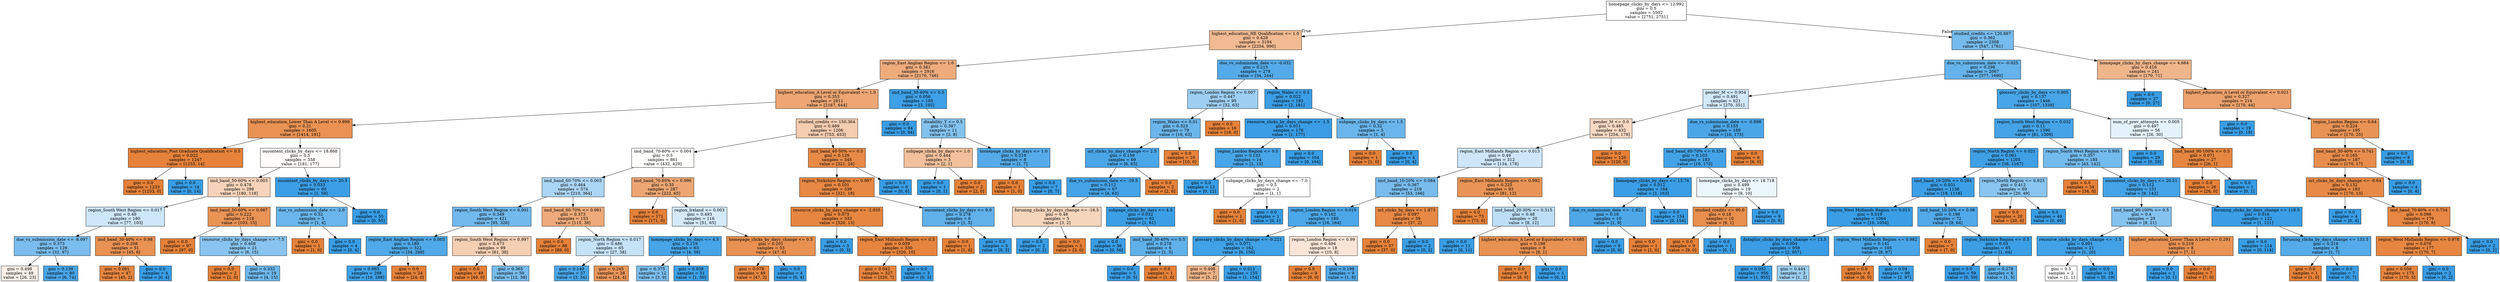 digraph Tree {
node [shape=box, style="filled", color="black"] ;
0 [label="homepage_clicks_by_days <= 12.992\ngini = 0.5\nsamples = 5502\nvalue = [2751, 2751]", fillcolor="#e5813900"] ;
1 [label="highest_education_HE Qualification <= 1.0\ngini = 0.428\nsamples = 3194\nvalue = [2204, 990]", fillcolor="#e581398c"] ;
0 -> 1 [labeldistance=2.5, labelangle=45, headlabel="True"] ;
2 [label="region_East Anglian Region <= 1.0\ngini = 0.381\nsamples = 2916\nvalue = [2170, 746]", fillcolor="#e58139a7"] ;
1 -> 2 ;
3 [label="highest_education_A Level or Equivalent <= 1.0\ngini = 0.353\nsamples = 2811\nvalue = [2167, 644]", fillcolor="#e58139b3"] ;
2 -> 3 ;
4 [label="highest_education_Lower Than A Level <= 0.999\ngini = 0.21\nsamples = 1605\nvalue = [1414, 191]", fillcolor="#e58139dd"] ;
3 -> 4 ;
5 [label="highest_education_Post Graduate Qualification <= 0.5\ngini = 0.022\nsamples = 1247\nvalue = [1233, 14]", fillcolor="#e58139fc"] ;
4 -> 5 ;
6 [label="gini = 0.0\nsamples = 1233\nvalue = [1233, 0]", fillcolor="#e58139ff"] ;
5 -> 6 ;
7 [label="gini = 0.0\nsamples = 14\nvalue = [0, 14]", fillcolor="#399de5ff"] ;
5 -> 7 ;
8 [label="oucontent_clicks_by_days <= 18.868\ngini = 0.5\nsamples = 358\nvalue = [181, 177]", fillcolor="#e5813906"] ;
4 -> 8 ;
9 [label="imd_band_50-60% <= 0.003\ngini = 0.478\nsamples = 298\nvalue = [180, 118]", fillcolor="#e5813958"] ;
8 -> 9 ;
10 [label="region_South West Region <= 0.017\ngini = 0.49\nsamples = 180\nvalue = [77, 103]", fillcolor="#399de540"] ;
9 -> 10 ;
11 [label="due_vs_submission_date <= -8.097\ngini = 0.373\nsamples = 129\nvalue = [32, 97]", fillcolor="#399de5ab"] ;
10 -> 11 ;
12 [label="gini = 0.498\nsamples = 49\nvalue = [26, 23]", fillcolor="#e581391d"] ;
11 -> 12 ;
13 [label="gini = 0.139\nsamples = 80\nvalue = [6, 74]", fillcolor="#399de5ea"] ;
11 -> 13 ;
14 [label="imd_band_30-40% <= 0.98\ngini = 0.208\nsamples = 51\nvalue = [45, 6]", fillcolor="#e58139dd"] ;
10 -> 14 ;
15 [label="gini = 0.081\nsamples = 47\nvalue = [45, 2]", fillcolor="#e58139f4"] ;
14 -> 15 ;
16 [label="gini = 0.0\nsamples = 4\nvalue = [0, 4]", fillcolor="#399de5ff"] ;
14 -> 16 ;
17 [label="imd_band_50-60% <= 0.987\ngini = 0.222\nsamples = 118\nvalue = [103, 15]", fillcolor="#e58139da"] ;
9 -> 17 ;
18 [label="gini = 0.0\nsamples = 97\nvalue = [97, 0]", fillcolor="#e58139ff"] ;
17 -> 18 ;
19 [label="resource_clicks_by_days_change <= -7.5\ngini = 0.408\nsamples = 21\nvalue = [6, 15]", fillcolor="#399de599"] ;
17 -> 19 ;
20 [label="gini = 0.0\nsamples = 2\nvalue = [2, 0]", fillcolor="#e58139ff"] ;
19 -> 20 ;
21 [label="gini = 0.332\nsamples = 19\nvalue = [4, 15]", fillcolor="#399de5bb"] ;
19 -> 21 ;
22 [label="oucontent_clicks_by_days <= 20.5\ngini = 0.033\nsamples = 60\nvalue = [1, 59]", fillcolor="#399de5fb"] ;
8 -> 22 ;
23 [label="due_vs_submission_date <= -2.0\ngini = 0.32\nsamples = 5\nvalue = [1, 4]", fillcolor="#399de5bf"] ;
22 -> 23 ;
24 [label="gini = 0.0\nsamples = 1\nvalue = [1, 0]", fillcolor="#e58139ff"] ;
23 -> 24 ;
25 [label="gini = 0.0\nsamples = 4\nvalue = [0, 4]", fillcolor="#399de5ff"] ;
23 -> 25 ;
26 [label="gini = 0.0\nsamples = 55\nvalue = [0, 55]", fillcolor="#399de5ff"] ;
22 -> 26 ;
27 [label="studied_credits <= 150.364\ngini = 0.469\nsamples = 1206\nvalue = [753, 453]", fillcolor="#e5813966"] ;
3 -> 27 ;
28 [label="imd_band_70-80% <= 0.004\ngini = 0.5\nsamples = 861\nvalue = [432, 429]", fillcolor="#e5813902"] ;
27 -> 28 ;
29 [label="imd_band_60-70% <= 0.003\ngini = 0.464\nsamples = 574\nvalue = [210, 364]", fillcolor="#399de56c"] ;
28 -> 29 ;
30 [label="region_South West Region <= 0.001\ngini = 0.349\nsamples = 421\nvalue = [95, 326]", fillcolor="#399de5b5"] ;
29 -> 30 ;
31 [label="region_East Anglian Region <= 0.003\ngini = 0.189\nsamples = 322\nvalue = [34, 288]", fillcolor="#399de5e1"] ;
30 -> 31 ;
32 [label="gini = 0.065\nsamples = 298\nvalue = [10, 288]", fillcolor="#399de5f6"] ;
31 -> 32 ;
33 [label="gini = 0.0\nsamples = 24\nvalue = [24, 0]", fillcolor="#e58139ff"] ;
31 -> 33 ;
34 [label="region_South West Region <= 0.997\ngini = 0.473\nsamples = 99\nvalue = [61, 38]", fillcolor="#e5813960"] ;
30 -> 34 ;
35 [label="gini = 0.0\nsamples = 49\nvalue = [49, 0]", fillcolor="#e58139ff"] ;
34 -> 35 ;
36 [label="gini = 0.365\nsamples = 50\nvalue = [12, 38]", fillcolor="#399de5ae"] ;
34 -> 36 ;
37 [label="imd_band_60-70% <= 0.981\ngini = 0.373\nsamples = 153\nvalue = [115, 38]", fillcolor="#e58139ab"] ;
29 -> 37 ;
38 [label="gini = 0.0\nsamples = 88\nvalue = [88, 0]", fillcolor="#e58139ff"] ;
37 -> 38 ;
39 [label="region_North Region <= 0.017\ngini = 0.486\nsamples = 65\nvalue = [27, 38]", fillcolor="#399de54a"] ;
37 -> 39 ;
40 [label="gini = 0.149\nsamples = 37\nvalue = [3, 34]", fillcolor="#399de5e9"] ;
39 -> 40 ;
41 [label="gini = 0.245\nsamples = 28\nvalue = [24, 4]", fillcolor="#e58139d4"] ;
39 -> 41 ;
42 [label="imd_band_70-80% <= 0.996\ngini = 0.35\nsamples = 287\nvalue = [222, 65]", fillcolor="#e58139b4"] ;
28 -> 42 ;
43 [label="gini = 0.0\nsamples = 171\nvalue = [171, 0]", fillcolor="#e58139ff"] ;
42 -> 43 ;
44 [label="region_Ireland <= 0.003\ngini = 0.493\nsamples = 116\nvalue = [51, 65]", fillcolor="#399de537"] ;
42 -> 44 ;
45 [label="homepage_clicks_by_days <= 4.5\ngini = 0.119\nsamples = 63\nvalue = [4, 59]", fillcolor="#399de5ee"] ;
44 -> 45 ;
46 [label="gini = 0.375\nsamples = 12\nvalue = [3, 9]", fillcolor="#399de5aa"] ;
45 -> 46 ;
47 [label="gini = 0.038\nsamples = 51\nvalue = [1, 50]", fillcolor="#399de5fa"] ;
45 -> 47 ;
48 [label="homepage_clicks_by_days_change <= 0.5\ngini = 0.201\nsamples = 53\nvalue = [47, 6]", fillcolor="#e58139de"] ;
44 -> 48 ;
49 [label="gini = 0.078\nsamples = 49\nvalue = [47, 2]", fillcolor="#e58139f4"] ;
48 -> 49 ;
50 [label="gini = 0.0\nsamples = 4\nvalue = [0, 4]", fillcolor="#399de5ff"] ;
48 -> 50 ;
51 [label="imd_band_40-50% <= 0.5\ngini = 0.129\nsamples = 345\nvalue = [321, 24]", fillcolor="#e58139ec"] ;
27 -> 51 ;
52 [label="region_Yorkshire Region <= 0.997\ngini = 0.101\nsamples = 339\nvalue = [321, 18]", fillcolor="#e58139f1"] ;
51 -> 52 ;
53 [label="resource_clicks_by_days_change <= -2.035\ngini = 0.075\nsamples = 333\nvalue = [320, 13]", fillcolor="#e58139f5"] ;
52 -> 53 ;
54 [label="gini = 0.0\nsamples = 3\nvalue = [0, 3]", fillcolor="#399de5ff"] ;
53 -> 54 ;
55 [label="region_East Midlands Region <= 0.5\ngini = 0.059\nsamples = 330\nvalue = [320, 10]", fillcolor="#e58139f7"] ;
53 -> 55 ;
56 [label="gini = 0.042\nsamples = 327\nvalue = [320, 7]", fillcolor="#e58139f9"] ;
55 -> 56 ;
57 [label="gini = 0.0\nsamples = 3\nvalue = [0, 3]", fillcolor="#399de5ff"] ;
55 -> 57 ;
58 [label="oucontent_clicks_by_days <= 8.0\ngini = 0.278\nsamples = 6\nvalue = [1, 5]", fillcolor="#399de5cc"] ;
52 -> 58 ;
59 [label="gini = 0.0\nsamples = 1\nvalue = [1, 0]", fillcolor="#e58139ff"] ;
58 -> 59 ;
60 [label="gini = 0.0\nsamples = 5\nvalue = [0, 5]", fillcolor="#399de5ff"] ;
58 -> 60 ;
61 [label="gini = 0.0\nsamples = 6\nvalue = [0, 6]", fillcolor="#399de5ff"] ;
51 -> 61 ;
62 [label="imd_band_30-40% <= 0.5\ngini = 0.056\nsamples = 105\nvalue = [3, 102]", fillcolor="#399de5f8"] ;
2 -> 62 ;
63 [label="gini = 0.0\nsamples = 94\nvalue = [0, 94]", fillcolor="#399de5ff"] ;
62 -> 63 ;
64 [label="disability_Y <= 0.5\ngini = 0.397\nsamples = 11\nvalue = [3, 8]", fillcolor="#399de59f"] ;
62 -> 64 ;
65 [label="subpage_clicks_by_days <= 1.0\ngini = 0.444\nsamples = 3\nvalue = [2, 1]", fillcolor="#e581397f"] ;
64 -> 65 ;
66 [label="gini = 0.0\nsamples = 1\nvalue = [0, 1]", fillcolor="#399de5ff"] ;
65 -> 66 ;
67 [label="gini = 0.0\nsamples = 2\nvalue = [2, 0]", fillcolor="#e58139ff"] ;
65 -> 67 ;
68 [label="homepage_clicks_by_days <= 1.0\ngini = 0.219\nsamples = 8\nvalue = [1, 7]", fillcolor="#399de5db"] ;
64 -> 68 ;
69 [label="gini = 0.0\nsamples = 1\nvalue = [1, 0]", fillcolor="#e58139ff"] ;
68 -> 69 ;
70 [label="gini = 0.0\nsamples = 7\nvalue = [0, 7]", fillcolor="#399de5ff"] ;
68 -> 70 ;
71 [label="due_vs_submission_date <= -0.032\ngini = 0.215\nsamples = 278\nvalue = [34, 244]", fillcolor="#399de5db"] ;
1 -> 71 ;
72 [label="region_London Region <= 0.007\ngini = 0.447\nsamples = 95\nvalue = [32, 63]", fillcolor="#399de57d"] ;
71 -> 72 ;
73 [label="region_Wales <= 0.01\ngini = 0.323\nsamples = 79\nvalue = [16, 63]", fillcolor="#399de5be"] ;
72 -> 73 ;
74 [label="url_clicks_by_days_change <= 2.5\ngini = 0.159\nsamples = 69\nvalue = [6, 63]", fillcolor="#399de5e7"] ;
73 -> 74 ;
75 [label="due_vs_submission_date <= -19.5\ngini = 0.112\nsamples = 67\nvalue = [4, 63]", fillcolor="#399de5ef"] ;
74 -> 75 ;
76 [label="forumng_clicks_by_days_change <= -16.5\ngini = 0.48\nsamples = 5\nvalue = [3, 2]", fillcolor="#e5813955"] ;
75 -> 76 ;
77 [label="gini = 0.0\nsamples = 2\nvalue = [0, 2]", fillcolor="#399de5ff"] ;
76 -> 77 ;
78 [label="gini = 0.0\nsamples = 3\nvalue = [3, 0]", fillcolor="#e58139ff"] ;
76 -> 78 ;
79 [label="subpage_clicks_by_days <= 4.5\ngini = 0.032\nsamples = 62\nvalue = [1, 61]", fillcolor="#399de5fb"] ;
75 -> 79 ;
80 [label="gini = 0.0\nsamples = 56\nvalue = [0, 56]", fillcolor="#399de5ff"] ;
79 -> 80 ;
81 [label="imd_band_30-40% <= 0.5\ngini = 0.278\nsamples = 6\nvalue = [1, 5]", fillcolor="#399de5cc"] ;
79 -> 81 ;
82 [label="gini = 0.0\nsamples = 5\nvalue = [0, 5]", fillcolor="#399de5ff"] ;
81 -> 82 ;
83 [label="gini = 0.0\nsamples = 1\nvalue = [1, 0]", fillcolor="#e58139ff"] ;
81 -> 83 ;
84 [label="gini = 0.0\nsamples = 2\nvalue = [2, 0]", fillcolor="#e58139ff"] ;
74 -> 84 ;
85 [label="gini = 0.0\nsamples = 10\nvalue = [10, 0]", fillcolor="#e58139ff"] ;
73 -> 85 ;
86 [label="gini = 0.0\nsamples = 16\nvalue = [16, 0]", fillcolor="#e58139ff"] ;
72 -> 86 ;
87 [label="region_Wales <= 0.5\ngini = 0.022\nsamples = 183\nvalue = [2, 181]", fillcolor="#399de5fc"] ;
71 -> 87 ;
88 [label="resource_clicks_by_days_change <= -1.5\ngini = 0.011\nsamples = 178\nvalue = [1, 177]", fillcolor="#399de5fe"] ;
87 -> 88 ;
89 [label="region_London Region <= 0.5\ngini = 0.133\nsamples = 14\nvalue = [1, 13]", fillcolor="#399de5eb"] ;
88 -> 89 ;
90 [label="gini = 0.0\nsamples = 12\nvalue = [0, 12]", fillcolor="#399de5ff"] ;
89 -> 90 ;
91 [label="subpage_clicks_by_days_change <= -7.0\ngini = 0.5\nsamples = 2\nvalue = [1, 1]", fillcolor="#e5813900"] ;
89 -> 91 ;
92 [label="gini = 0.0\nsamples = 1\nvalue = [1, 0]", fillcolor="#e58139ff"] ;
91 -> 92 ;
93 [label="gini = 0.0\nsamples = 1\nvalue = [0, 1]", fillcolor="#399de5ff"] ;
91 -> 93 ;
94 [label="gini = 0.0\nsamples = 164\nvalue = [0, 164]", fillcolor="#399de5ff"] ;
88 -> 94 ;
95 [label="subpage_clicks_by_days <= 1.5\ngini = 0.32\nsamples = 5\nvalue = [1, 4]", fillcolor="#399de5bf"] ;
87 -> 95 ;
96 [label="gini = 0.0\nsamples = 1\nvalue = [1, 0]", fillcolor="#e58139ff"] ;
95 -> 96 ;
97 [label="gini = 0.0\nsamples = 4\nvalue = [0, 4]", fillcolor="#399de5ff"] ;
95 -> 97 ;
98 [label="studied_credits <= 120.667\ngini = 0.362\nsamples = 2308\nvalue = [547, 1761]", fillcolor="#399de5b0"] ;
0 -> 98 [labeldistance=2.5, labelangle=-45, headlabel="False"] ;
99 [label="due_vs_submission_date <= -0.025\ngini = 0.298\nsamples = 2067\nvalue = [377, 1690]", fillcolor="#399de5c6"] ;
98 -> 99 ;
100 [label="gender_M <= 0.954\ngini = 0.491\nsamples = 621\nvalue = [270, 351]", fillcolor="#399de53b"] ;
99 -> 100 ;
101 [label="gender_M <= 0.0\ngini = 0.485\nsamples = 432\nvalue = [254, 178]", fillcolor="#e581394c"] ;
100 -> 101 ;
102 [label="region_East Midlands Region <= 0.013\ngini = 0.49\nsamples = 312\nvalue = [134, 178]", fillcolor="#399de53f"] ;
101 -> 102 ;
103 [label="imd_band_10-20% <= 0.084\ngini = 0.367\nsamples = 219\nvalue = [53, 166]", fillcolor="#399de5ae"] ;
102 -> 103 ;
104 [label="region_London Region <= 0.019\ngini = 0.162\nsamples = 180\nvalue = [16, 164]", fillcolor="#399de5e6"] ;
103 -> 104 ;
105 [label="glossary_clicks_by_days_change <= -0.221\ngini = 0.071\nsamples = 162\nvalue = [6, 156]", fillcolor="#399de5f5"] ;
104 -> 105 ;
106 [label="gini = 0.408\nsamples = 7\nvalue = [5, 2]", fillcolor="#e5813999"] ;
105 -> 106 ;
107 [label="gini = 0.013\nsamples = 155\nvalue = [1, 154]", fillcolor="#399de5fd"] ;
105 -> 107 ;
108 [label="region_London Region <= 0.99\ngini = 0.494\nsamples = 18\nvalue = [10, 8]", fillcolor="#e5813933"] ;
104 -> 108 ;
109 [label="gini = 0.0\nsamples = 9\nvalue = [9, 0]", fillcolor="#e58139ff"] ;
108 -> 109 ;
110 [label="gini = 0.198\nsamples = 9\nvalue = [1, 8]", fillcolor="#399de5df"] ;
108 -> 110 ;
111 [label="url_clicks_by_days <= 1.873\ngini = 0.097\nsamples = 39\nvalue = [37, 2]", fillcolor="#e58139f1"] ;
103 -> 111 ;
112 [label="gini = 0.0\nsamples = 37\nvalue = [37, 0]", fillcolor="#e58139ff"] ;
111 -> 112 ;
113 [label="gini = 0.0\nsamples = 2\nvalue = [0, 2]", fillcolor="#399de5ff"] ;
111 -> 113 ;
114 [label="region_East Midlands Region <= 0.992\ngini = 0.225\nsamples = 93\nvalue = [81, 12]", fillcolor="#e58139d9"] ;
102 -> 114 ;
115 [label="gini = 0.0\nsamples = 73\nvalue = [73, 0]", fillcolor="#e58139ff"] ;
114 -> 115 ;
116 [label="imd_band_20-30% <= 0.315\ngini = 0.48\nsamples = 20\nvalue = [8, 12]", fillcolor="#399de555"] ;
114 -> 116 ;
117 [label="gini = 0.0\nsamples = 11\nvalue = [0, 11]", fillcolor="#399de5ff"] ;
116 -> 117 ;
118 [label="highest_education_A Level or Equivalent <= 0.685\ngini = 0.198\nsamples = 9\nvalue = [8, 1]", fillcolor="#e58139df"] ;
116 -> 118 ;
119 [label="gini = 0.0\nsamples = 8\nvalue = [8, 0]", fillcolor="#e58139ff"] ;
118 -> 119 ;
120 [label="gini = 0.0\nsamples = 1\nvalue = [0, 1]", fillcolor="#399de5ff"] ;
118 -> 120 ;
121 [label="gini = 0.0\nsamples = 120\nvalue = [120, 0]", fillcolor="#e58139ff"] ;
101 -> 121 ;
122 [label="due_vs_submission_date <= -0.998\ngini = 0.155\nsamples = 189\nvalue = [16, 173]", fillcolor="#399de5e7"] ;
100 -> 122 ;
123 [label="imd_band_60-70% <= 0.334\ngini = 0.103\nsamples = 183\nvalue = [10, 173]", fillcolor="#399de5f0"] ;
122 -> 123 ;
124 [label="homepage_clicks_by_days <= 13.74\ngini = 0.012\nsamples = 164\nvalue = [1, 163]", fillcolor="#399de5fd"] ;
123 -> 124 ;
125 [label="due_vs_submission_date <= -1.822\ngini = 0.18\nsamples = 10\nvalue = [1, 9]", fillcolor="#399de5e3"] ;
124 -> 125 ;
126 [label="gini = 0.0\nsamples = 9\nvalue = [0, 9]", fillcolor="#399de5ff"] ;
125 -> 126 ;
127 [label="gini = 0.0\nsamples = 1\nvalue = [1, 0]", fillcolor="#e58139ff"] ;
125 -> 127 ;
128 [label="gini = 0.0\nsamples = 154\nvalue = [0, 154]", fillcolor="#399de5ff"] ;
124 -> 128 ;
129 [label="homepage_clicks_by_days <= 18.718\ngini = 0.499\nsamples = 19\nvalue = [9, 10]", fillcolor="#399de519"] ;
123 -> 129 ;
130 [label="studied_credits <= 90.0\ngini = 0.18\nsamples = 10\nvalue = [9, 1]", fillcolor="#e58139e3"] ;
129 -> 130 ;
131 [label="gini = 0.0\nsamples = 9\nvalue = [9, 0]", fillcolor="#e58139ff"] ;
130 -> 131 ;
132 [label="gini = 0.0\nsamples = 1\nvalue = [0, 1]", fillcolor="#399de5ff"] ;
130 -> 132 ;
133 [label="gini = 0.0\nsamples = 9\nvalue = [0, 9]", fillcolor="#399de5ff"] ;
129 -> 133 ;
134 [label="gini = 0.0\nsamples = 6\nvalue = [6, 0]", fillcolor="#e58139ff"] ;
122 -> 134 ;
135 [label="glossary_clicks_by_days <= 0.005\ngini = 0.137\nsamples = 1446\nvalue = [107, 1339]", fillcolor="#399de5eb"] ;
99 -> 135 ;
136 [label="region_South West Region <= 0.032\ngini = 0.11\nsamples = 1390\nvalue = [81, 1309]", fillcolor="#399de5ef"] ;
135 -> 136 ;
137 [label="region_North Region <= 0.021\ngini = 0.061\nsamples = 1205\nvalue = [38, 1167]", fillcolor="#399de5f7"] ;
136 -> 137 ;
138 [label="imd_band_10-20% <= 0.284\ngini = 0.031\nsamples = 1136\nvalue = [18, 1118]", fillcolor="#399de5fb"] ;
137 -> 138 ;
139 [label="region_West Midlands Region <= 0.013\ngini = 0.019\nsamples = 1064\nvalue = [10, 1054]", fillcolor="#399de5fd"] ;
138 -> 139 ;
140 [label="dataplus_clicks_by_days_change <= 13.5\ngini = 0.004\nsamples = 959\nvalue = [2, 957]", fillcolor="#399de5fe"] ;
139 -> 140 ;
141 [label="gini = 0.002\nsamples = 956\nvalue = [1, 955]", fillcolor="#399de5ff"] ;
140 -> 141 ;
142 [label="gini = 0.444\nsamples = 3\nvalue = [1, 2]", fillcolor="#399de57f"] ;
140 -> 142 ;
143 [label="region_West Midlands Region <= 0.982\ngini = 0.141\nsamples = 105\nvalue = [8, 97]", fillcolor="#399de5ea"] ;
139 -> 143 ;
144 [label="gini = 0.0\nsamples = 6\nvalue = [6, 0]", fillcolor="#e58139ff"] ;
143 -> 144 ;
145 [label="gini = 0.04\nsamples = 99\nvalue = [2, 97]", fillcolor="#399de5fa"] ;
143 -> 145 ;
146 [label="imd_band_10-20% <= 0.98\ngini = 0.198\nsamples = 72\nvalue = [8, 64]", fillcolor="#399de5df"] ;
138 -> 146 ;
147 [label="gini = 0.0\nsamples = 7\nvalue = [7, 0]", fillcolor="#e58139ff"] ;
146 -> 147 ;
148 [label="region_Yorkshire Region <= 0.5\ngini = 0.03\nsamples = 65\nvalue = [1, 64]", fillcolor="#399de5fb"] ;
146 -> 148 ;
149 [label="gini = 0.0\nsamples = 59\nvalue = [0, 59]", fillcolor="#399de5ff"] ;
148 -> 149 ;
150 [label="gini = 0.278\nsamples = 6\nvalue = [1, 5]", fillcolor="#399de5cc"] ;
148 -> 150 ;
151 [label="region_North Region <= 0.923\ngini = 0.412\nsamples = 69\nvalue = [20, 49]", fillcolor="#399de597"] ;
137 -> 151 ;
152 [label="gini = 0.0\nsamples = 20\nvalue = [20, 0]", fillcolor="#e58139ff"] ;
151 -> 152 ;
153 [label="gini = 0.0\nsamples = 49\nvalue = [0, 49]", fillcolor="#399de5ff"] ;
151 -> 153 ;
154 [label="region_South West Region <= 0.995\ngini = 0.357\nsamples = 185\nvalue = [43, 142]", fillcolor="#399de5b2"] ;
136 -> 154 ;
155 [label="gini = 0.0\nsamples = 34\nvalue = [34, 0]", fillcolor="#e58139ff"] ;
154 -> 155 ;
156 [label="oucontent_clicks_by_days <= 20.51\ngini = 0.112\nsamples = 151\nvalue = [9, 142]", fillcolor="#399de5ef"] ;
154 -> 156 ;
157 [label="imd_band_90-100% <= 0.5\ngini = 0.4\nsamples = 29\nvalue = [8, 21]", fillcolor="#399de59e"] ;
156 -> 157 ;
158 [label="resource_clicks_by_days_change <= -1.5\ngini = 0.091\nsamples = 21\nvalue = [1, 20]", fillcolor="#399de5f2"] ;
157 -> 158 ;
159 [label="gini = 0.5\nsamples = 2\nvalue = [1, 1]", fillcolor="#e5813900"] ;
158 -> 159 ;
160 [label="gini = 0.0\nsamples = 19\nvalue = [0, 19]", fillcolor="#399de5ff"] ;
158 -> 160 ;
161 [label="highest_education_Lower Than A Level <= 0.291\ngini = 0.219\nsamples = 8\nvalue = [7, 1]", fillcolor="#e58139db"] ;
157 -> 161 ;
162 [label="gini = 0.0\nsamples = 1\nvalue = [0, 1]", fillcolor="#399de5ff"] ;
161 -> 162 ;
163 [label="gini = 0.0\nsamples = 7\nvalue = [7, 0]", fillcolor="#e58139ff"] ;
161 -> 163 ;
164 [label="forumng_clicks_by_days_change <= 118.5\ngini = 0.016\nsamples = 122\nvalue = [1, 121]", fillcolor="#399de5fd"] ;
156 -> 164 ;
165 [label="gini = 0.0\nsamples = 114\nvalue = [0, 114]", fillcolor="#399de5ff"] ;
164 -> 165 ;
166 [label="forumng_clicks_by_days_change <= 133.5\ngini = 0.219\nsamples = 8\nvalue = [1, 7]", fillcolor="#399de5db"] ;
164 -> 166 ;
167 [label="gini = 0.0\nsamples = 1\nvalue = [1, 0]", fillcolor="#e58139ff"] ;
166 -> 167 ;
168 [label="gini = 0.0\nsamples = 7\nvalue = [0, 7]", fillcolor="#399de5ff"] ;
166 -> 168 ;
169 [label="num_of_prev_attempts <= 0.005\ngini = 0.497\nsamples = 56\nvalue = [26, 30]", fillcolor="#399de522"] ;
135 -> 169 ;
170 [label="gini = 0.0\nsamples = 29\nvalue = [0, 29]", fillcolor="#399de5ff"] ;
169 -> 170 ;
171 [label="imd_band_90-100% <= 0.5\ngini = 0.071\nsamples = 27\nvalue = [26, 1]", fillcolor="#e58139f5"] ;
169 -> 171 ;
172 [label="gini = 0.0\nsamples = 26\nvalue = [26, 0]", fillcolor="#e58139ff"] ;
171 -> 172 ;
173 [label="gini = 0.0\nsamples = 1\nvalue = [0, 1]", fillcolor="#399de5ff"] ;
171 -> 173 ;
174 [label="homepage_clicks_by_days_change <= 4.664\ngini = 0.416\nsamples = 241\nvalue = [170, 71]", fillcolor="#e5813995"] ;
98 -> 174 ;
175 [label="gini = 0.0\nsamples = 27\nvalue = [0, 27]", fillcolor="#399de5ff"] ;
174 -> 175 ;
176 [label="highest_education_A Level or Equivalent <= 0.021\ngini = 0.327\nsamples = 214\nvalue = [170, 44]", fillcolor="#e58139bd"] ;
174 -> 176 ;
177 [label="gini = 0.0\nsamples = 19\nvalue = [0, 19]", fillcolor="#399de5ff"] ;
176 -> 177 ;
178 [label="region_London Region <= 0.64\ngini = 0.224\nsamples = 195\nvalue = [170, 25]", fillcolor="#e58139da"] ;
176 -> 178 ;
179 [label="imd_band_30-40% <= 0.741\ngini = 0.165\nsamples = 187\nvalue = [170, 17]", fillcolor="#e58139e6"] ;
178 -> 179 ;
180 [label="url_clicks_by_days_change <= -0.64\ngini = 0.132\nsamples = 183\nvalue = [170, 13]", fillcolor="#e58139ec"] ;
179 -> 180 ;
181 [label="gini = 0.0\nsamples = 4\nvalue = [0, 4]", fillcolor="#399de5ff"] ;
180 -> 181 ;
182 [label="imd_band_70-80% <= 0.734\ngini = 0.096\nsamples = 179\nvalue = [170, 9]", fillcolor="#e58139f2"] ;
180 -> 182 ;
183 [label="region_West Midlands Region <= 0.978\ngini = 0.076\nsamples = 177\nvalue = [170, 7]", fillcolor="#e58139f4"] ;
182 -> 183 ;
184 [label="gini = 0.056\nsamples = 175\nvalue = [170, 5]", fillcolor="#e58139f8"] ;
183 -> 184 ;
185 [label="gini = 0.0\nsamples = 2\nvalue = [0, 2]", fillcolor="#399de5ff"] ;
183 -> 185 ;
186 [label="gini = 0.0\nsamples = 2\nvalue = [0, 2]", fillcolor="#399de5ff"] ;
182 -> 186 ;
187 [label="gini = 0.0\nsamples = 4\nvalue = [0, 4]", fillcolor="#399de5ff"] ;
179 -> 187 ;
188 [label="gini = 0.0\nsamples = 8\nvalue = [0, 8]", fillcolor="#399de5ff"] ;
178 -> 188 ;
}